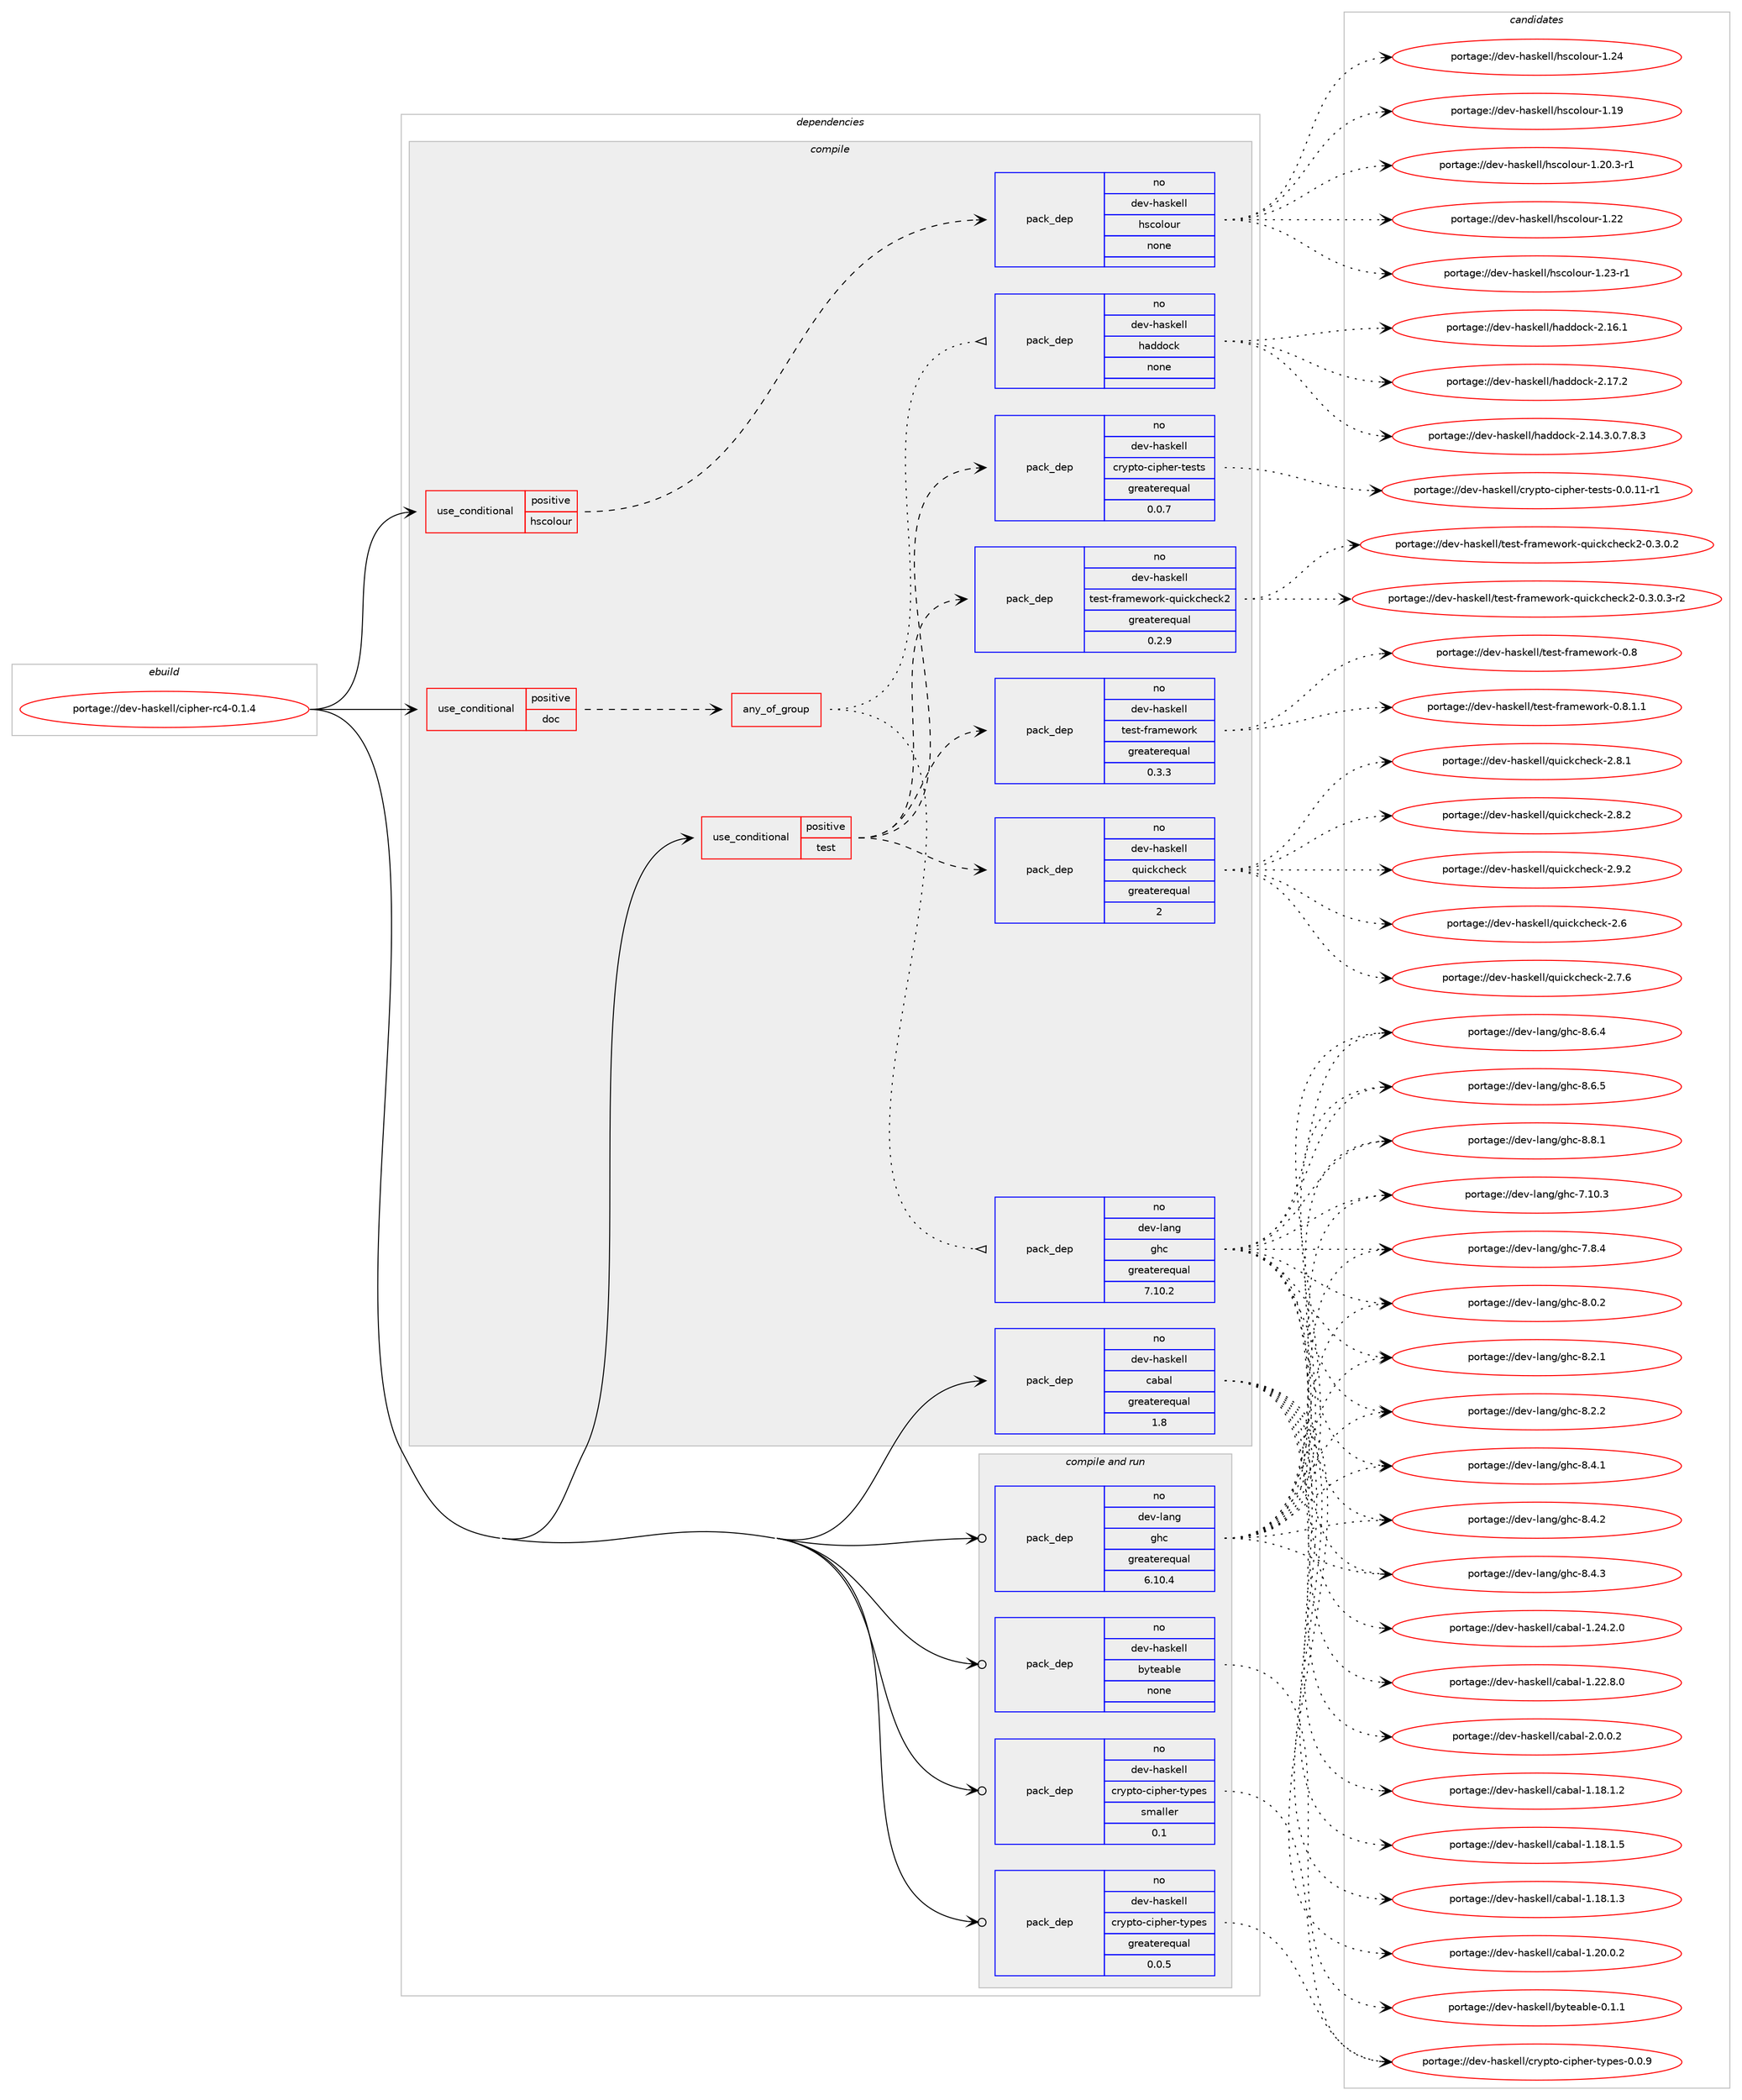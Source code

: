 digraph prolog {

# *************
# Graph options
# *************

newrank=true;
concentrate=true;
compound=true;
graph [rankdir=LR,fontname=Helvetica,fontsize=10,ranksep=1.5];#, ranksep=2.5, nodesep=0.2];
edge  [arrowhead=vee];
node  [fontname=Helvetica,fontsize=10];

# **********
# The ebuild
# **********

subgraph cluster_leftcol {
color=gray;
rank=same;
label=<<i>ebuild</i>>;
id [label="portage://dev-haskell/cipher-rc4-0.1.4", color=red, width=4, href="../dev-haskell/cipher-rc4-0.1.4.svg"];
}

# ****************
# The dependencies
# ****************

subgraph cluster_midcol {
color=gray;
label=<<i>dependencies</i>>;
subgraph cluster_compile {
fillcolor="#eeeeee";
style=filled;
label=<<i>compile</i>>;
subgraph cond14559 {
dependency64140 [label=<<TABLE BORDER="0" CELLBORDER="1" CELLSPACING="0" CELLPADDING="4"><TR><TD ROWSPAN="3" CELLPADDING="10">use_conditional</TD></TR><TR><TD>positive</TD></TR><TR><TD>doc</TD></TR></TABLE>>, shape=none, color=red];
subgraph any1450 {
dependency64141 [label=<<TABLE BORDER="0" CELLBORDER="1" CELLSPACING="0" CELLPADDING="4"><TR><TD CELLPADDING="10">any_of_group</TD></TR></TABLE>>, shape=none, color=red];subgraph pack48074 {
dependency64142 [label=<<TABLE BORDER="0" CELLBORDER="1" CELLSPACING="0" CELLPADDING="4" WIDTH="220"><TR><TD ROWSPAN="6" CELLPADDING="30">pack_dep</TD></TR><TR><TD WIDTH="110">no</TD></TR><TR><TD>dev-haskell</TD></TR><TR><TD>haddock</TD></TR><TR><TD>none</TD></TR><TR><TD></TD></TR></TABLE>>, shape=none, color=blue];
}
dependency64141:e -> dependency64142:w [weight=20,style="dotted",arrowhead="oinv"];
subgraph pack48075 {
dependency64143 [label=<<TABLE BORDER="0" CELLBORDER="1" CELLSPACING="0" CELLPADDING="4" WIDTH="220"><TR><TD ROWSPAN="6" CELLPADDING="30">pack_dep</TD></TR><TR><TD WIDTH="110">no</TD></TR><TR><TD>dev-lang</TD></TR><TR><TD>ghc</TD></TR><TR><TD>greaterequal</TD></TR><TR><TD>7.10.2</TD></TR></TABLE>>, shape=none, color=blue];
}
dependency64141:e -> dependency64143:w [weight=20,style="dotted",arrowhead="oinv"];
}
dependency64140:e -> dependency64141:w [weight=20,style="dashed",arrowhead="vee"];
}
id:e -> dependency64140:w [weight=20,style="solid",arrowhead="vee"];
subgraph cond14560 {
dependency64144 [label=<<TABLE BORDER="0" CELLBORDER="1" CELLSPACING="0" CELLPADDING="4"><TR><TD ROWSPAN="3" CELLPADDING="10">use_conditional</TD></TR><TR><TD>positive</TD></TR><TR><TD>hscolour</TD></TR></TABLE>>, shape=none, color=red];
subgraph pack48076 {
dependency64145 [label=<<TABLE BORDER="0" CELLBORDER="1" CELLSPACING="0" CELLPADDING="4" WIDTH="220"><TR><TD ROWSPAN="6" CELLPADDING="30">pack_dep</TD></TR><TR><TD WIDTH="110">no</TD></TR><TR><TD>dev-haskell</TD></TR><TR><TD>hscolour</TD></TR><TR><TD>none</TD></TR><TR><TD></TD></TR></TABLE>>, shape=none, color=blue];
}
dependency64144:e -> dependency64145:w [weight=20,style="dashed",arrowhead="vee"];
}
id:e -> dependency64144:w [weight=20,style="solid",arrowhead="vee"];
subgraph cond14561 {
dependency64146 [label=<<TABLE BORDER="0" CELLBORDER="1" CELLSPACING="0" CELLPADDING="4"><TR><TD ROWSPAN="3" CELLPADDING="10">use_conditional</TD></TR><TR><TD>positive</TD></TR><TR><TD>test</TD></TR></TABLE>>, shape=none, color=red];
subgraph pack48077 {
dependency64147 [label=<<TABLE BORDER="0" CELLBORDER="1" CELLSPACING="0" CELLPADDING="4" WIDTH="220"><TR><TD ROWSPAN="6" CELLPADDING="30">pack_dep</TD></TR><TR><TD WIDTH="110">no</TD></TR><TR><TD>dev-haskell</TD></TR><TR><TD>crypto-cipher-tests</TD></TR><TR><TD>greaterequal</TD></TR><TR><TD>0.0.7</TD></TR></TABLE>>, shape=none, color=blue];
}
dependency64146:e -> dependency64147:w [weight=20,style="dashed",arrowhead="vee"];
subgraph pack48078 {
dependency64148 [label=<<TABLE BORDER="0" CELLBORDER="1" CELLSPACING="0" CELLPADDING="4" WIDTH="220"><TR><TD ROWSPAN="6" CELLPADDING="30">pack_dep</TD></TR><TR><TD WIDTH="110">no</TD></TR><TR><TD>dev-haskell</TD></TR><TR><TD>quickcheck</TD></TR><TR><TD>greaterequal</TD></TR><TR><TD>2</TD></TR></TABLE>>, shape=none, color=blue];
}
dependency64146:e -> dependency64148:w [weight=20,style="dashed",arrowhead="vee"];
subgraph pack48079 {
dependency64149 [label=<<TABLE BORDER="0" CELLBORDER="1" CELLSPACING="0" CELLPADDING="4" WIDTH="220"><TR><TD ROWSPAN="6" CELLPADDING="30">pack_dep</TD></TR><TR><TD WIDTH="110">no</TD></TR><TR><TD>dev-haskell</TD></TR><TR><TD>test-framework</TD></TR><TR><TD>greaterequal</TD></TR><TR><TD>0.3.3</TD></TR></TABLE>>, shape=none, color=blue];
}
dependency64146:e -> dependency64149:w [weight=20,style="dashed",arrowhead="vee"];
subgraph pack48080 {
dependency64150 [label=<<TABLE BORDER="0" CELLBORDER="1" CELLSPACING="0" CELLPADDING="4" WIDTH="220"><TR><TD ROWSPAN="6" CELLPADDING="30">pack_dep</TD></TR><TR><TD WIDTH="110">no</TD></TR><TR><TD>dev-haskell</TD></TR><TR><TD>test-framework-quickcheck2</TD></TR><TR><TD>greaterequal</TD></TR><TR><TD>0.2.9</TD></TR></TABLE>>, shape=none, color=blue];
}
dependency64146:e -> dependency64150:w [weight=20,style="dashed",arrowhead="vee"];
}
id:e -> dependency64146:w [weight=20,style="solid",arrowhead="vee"];
subgraph pack48081 {
dependency64151 [label=<<TABLE BORDER="0" CELLBORDER="1" CELLSPACING="0" CELLPADDING="4" WIDTH="220"><TR><TD ROWSPAN="6" CELLPADDING="30">pack_dep</TD></TR><TR><TD WIDTH="110">no</TD></TR><TR><TD>dev-haskell</TD></TR><TR><TD>cabal</TD></TR><TR><TD>greaterequal</TD></TR><TR><TD>1.8</TD></TR></TABLE>>, shape=none, color=blue];
}
id:e -> dependency64151:w [weight=20,style="solid",arrowhead="vee"];
}
subgraph cluster_compileandrun {
fillcolor="#eeeeee";
style=filled;
label=<<i>compile and run</i>>;
subgraph pack48082 {
dependency64152 [label=<<TABLE BORDER="0" CELLBORDER="1" CELLSPACING="0" CELLPADDING="4" WIDTH="220"><TR><TD ROWSPAN="6" CELLPADDING="30">pack_dep</TD></TR><TR><TD WIDTH="110">no</TD></TR><TR><TD>dev-haskell</TD></TR><TR><TD>byteable</TD></TR><TR><TD>none</TD></TR><TR><TD></TD></TR></TABLE>>, shape=none, color=blue];
}
id:e -> dependency64152:w [weight=20,style="solid",arrowhead="odotvee"];
subgraph pack48083 {
dependency64153 [label=<<TABLE BORDER="0" CELLBORDER="1" CELLSPACING="0" CELLPADDING="4" WIDTH="220"><TR><TD ROWSPAN="6" CELLPADDING="30">pack_dep</TD></TR><TR><TD WIDTH="110">no</TD></TR><TR><TD>dev-haskell</TD></TR><TR><TD>crypto-cipher-types</TD></TR><TR><TD>greaterequal</TD></TR><TR><TD>0.0.5</TD></TR></TABLE>>, shape=none, color=blue];
}
id:e -> dependency64153:w [weight=20,style="solid",arrowhead="odotvee"];
subgraph pack48084 {
dependency64154 [label=<<TABLE BORDER="0" CELLBORDER="1" CELLSPACING="0" CELLPADDING="4" WIDTH="220"><TR><TD ROWSPAN="6" CELLPADDING="30">pack_dep</TD></TR><TR><TD WIDTH="110">no</TD></TR><TR><TD>dev-haskell</TD></TR><TR><TD>crypto-cipher-types</TD></TR><TR><TD>smaller</TD></TR><TR><TD>0.1</TD></TR></TABLE>>, shape=none, color=blue];
}
id:e -> dependency64154:w [weight=20,style="solid",arrowhead="odotvee"];
subgraph pack48085 {
dependency64155 [label=<<TABLE BORDER="0" CELLBORDER="1" CELLSPACING="0" CELLPADDING="4" WIDTH="220"><TR><TD ROWSPAN="6" CELLPADDING="30">pack_dep</TD></TR><TR><TD WIDTH="110">no</TD></TR><TR><TD>dev-lang</TD></TR><TR><TD>ghc</TD></TR><TR><TD>greaterequal</TD></TR><TR><TD>6.10.4</TD></TR></TABLE>>, shape=none, color=blue];
}
id:e -> dependency64155:w [weight=20,style="solid",arrowhead="odotvee"];
}
subgraph cluster_run {
fillcolor="#eeeeee";
style=filled;
label=<<i>run</i>>;
}
}

# **************
# The candidates
# **************

subgraph cluster_choices {
rank=same;
color=gray;
label=<<i>candidates</i>>;

subgraph choice48074 {
color=black;
nodesep=1;
choiceportage1001011184510497115107101108108471049710010011199107455046495246514648465546564651 [label="portage://dev-haskell/haddock-2.14.3.0.7.8.3", color=red, width=4,href="../dev-haskell/haddock-2.14.3.0.7.8.3.svg"];
choiceportage100101118451049711510710110810847104971001001119910745504649544649 [label="portage://dev-haskell/haddock-2.16.1", color=red, width=4,href="../dev-haskell/haddock-2.16.1.svg"];
choiceportage100101118451049711510710110810847104971001001119910745504649554650 [label="portage://dev-haskell/haddock-2.17.2", color=red, width=4,href="../dev-haskell/haddock-2.17.2.svg"];
dependency64142:e -> choiceportage1001011184510497115107101108108471049710010011199107455046495246514648465546564651:w [style=dotted,weight="100"];
dependency64142:e -> choiceportage100101118451049711510710110810847104971001001119910745504649544649:w [style=dotted,weight="100"];
dependency64142:e -> choiceportage100101118451049711510710110810847104971001001119910745504649554650:w [style=dotted,weight="100"];
}
subgraph choice48075 {
color=black;
nodesep=1;
choiceportage1001011184510897110103471031049945554649484651 [label="portage://dev-lang/ghc-7.10.3", color=red, width=4,href="../dev-lang/ghc-7.10.3.svg"];
choiceportage10010111845108971101034710310499455546564652 [label="portage://dev-lang/ghc-7.8.4", color=red, width=4,href="../dev-lang/ghc-7.8.4.svg"];
choiceportage10010111845108971101034710310499455646484650 [label="portage://dev-lang/ghc-8.0.2", color=red, width=4,href="../dev-lang/ghc-8.0.2.svg"];
choiceportage10010111845108971101034710310499455646504649 [label="portage://dev-lang/ghc-8.2.1", color=red, width=4,href="../dev-lang/ghc-8.2.1.svg"];
choiceportage10010111845108971101034710310499455646504650 [label="portage://dev-lang/ghc-8.2.2", color=red, width=4,href="../dev-lang/ghc-8.2.2.svg"];
choiceportage10010111845108971101034710310499455646524649 [label="portage://dev-lang/ghc-8.4.1", color=red, width=4,href="../dev-lang/ghc-8.4.1.svg"];
choiceportage10010111845108971101034710310499455646524650 [label="portage://dev-lang/ghc-8.4.2", color=red, width=4,href="../dev-lang/ghc-8.4.2.svg"];
choiceportage10010111845108971101034710310499455646524651 [label="portage://dev-lang/ghc-8.4.3", color=red, width=4,href="../dev-lang/ghc-8.4.3.svg"];
choiceportage10010111845108971101034710310499455646544652 [label="portage://dev-lang/ghc-8.6.4", color=red, width=4,href="../dev-lang/ghc-8.6.4.svg"];
choiceportage10010111845108971101034710310499455646544653 [label="portage://dev-lang/ghc-8.6.5", color=red, width=4,href="../dev-lang/ghc-8.6.5.svg"];
choiceportage10010111845108971101034710310499455646564649 [label="portage://dev-lang/ghc-8.8.1", color=red, width=4,href="../dev-lang/ghc-8.8.1.svg"];
dependency64143:e -> choiceportage1001011184510897110103471031049945554649484651:w [style=dotted,weight="100"];
dependency64143:e -> choiceportage10010111845108971101034710310499455546564652:w [style=dotted,weight="100"];
dependency64143:e -> choiceportage10010111845108971101034710310499455646484650:w [style=dotted,weight="100"];
dependency64143:e -> choiceportage10010111845108971101034710310499455646504649:w [style=dotted,weight="100"];
dependency64143:e -> choiceportage10010111845108971101034710310499455646504650:w [style=dotted,weight="100"];
dependency64143:e -> choiceportage10010111845108971101034710310499455646524649:w [style=dotted,weight="100"];
dependency64143:e -> choiceportage10010111845108971101034710310499455646524650:w [style=dotted,weight="100"];
dependency64143:e -> choiceportage10010111845108971101034710310499455646524651:w [style=dotted,weight="100"];
dependency64143:e -> choiceportage10010111845108971101034710310499455646544652:w [style=dotted,weight="100"];
dependency64143:e -> choiceportage10010111845108971101034710310499455646544653:w [style=dotted,weight="100"];
dependency64143:e -> choiceportage10010111845108971101034710310499455646564649:w [style=dotted,weight="100"];
}
subgraph choice48076 {
color=black;
nodesep=1;
choiceportage100101118451049711510710110810847104115991111081111171144549464957 [label="portage://dev-haskell/hscolour-1.19", color=red, width=4,href="../dev-haskell/hscolour-1.19.svg"];
choiceportage10010111845104971151071011081084710411599111108111117114454946504846514511449 [label="portage://dev-haskell/hscolour-1.20.3-r1", color=red, width=4,href="../dev-haskell/hscolour-1.20.3-r1.svg"];
choiceportage100101118451049711510710110810847104115991111081111171144549465050 [label="portage://dev-haskell/hscolour-1.22", color=red, width=4,href="../dev-haskell/hscolour-1.22.svg"];
choiceportage1001011184510497115107101108108471041159911110811111711445494650514511449 [label="portage://dev-haskell/hscolour-1.23-r1", color=red, width=4,href="../dev-haskell/hscolour-1.23-r1.svg"];
choiceportage100101118451049711510710110810847104115991111081111171144549465052 [label="portage://dev-haskell/hscolour-1.24", color=red, width=4,href="../dev-haskell/hscolour-1.24.svg"];
dependency64145:e -> choiceportage100101118451049711510710110810847104115991111081111171144549464957:w [style=dotted,weight="100"];
dependency64145:e -> choiceportage10010111845104971151071011081084710411599111108111117114454946504846514511449:w [style=dotted,weight="100"];
dependency64145:e -> choiceportage100101118451049711510710110810847104115991111081111171144549465050:w [style=dotted,weight="100"];
dependency64145:e -> choiceportage1001011184510497115107101108108471041159911110811111711445494650514511449:w [style=dotted,weight="100"];
dependency64145:e -> choiceportage100101118451049711510710110810847104115991111081111171144549465052:w [style=dotted,weight="100"];
}
subgraph choice48077 {
color=black;
nodesep=1;
choiceportage10010111845104971151071011081084799114121112116111459910511210410111445116101115116115454846484649494511449 [label="portage://dev-haskell/crypto-cipher-tests-0.0.11-r1", color=red, width=4,href="../dev-haskell/crypto-cipher-tests-0.0.11-r1.svg"];
dependency64147:e -> choiceportage10010111845104971151071011081084799114121112116111459910511210410111445116101115116115454846484649494511449:w [style=dotted,weight="100"];
}
subgraph choice48078 {
color=black;
nodesep=1;
choiceportage10010111845104971151071011081084711311710599107991041019910745504654 [label="portage://dev-haskell/quickcheck-2.6", color=red, width=4,href="../dev-haskell/quickcheck-2.6.svg"];
choiceportage100101118451049711510710110810847113117105991079910410199107455046554654 [label="portage://dev-haskell/quickcheck-2.7.6", color=red, width=4,href="../dev-haskell/quickcheck-2.7.6.svg"];
choiceportage100101118451049711510710110810847113117105991079910410199107455046564649 [label="portage://dev-haskell/quickcheck-2.8.1", color=red, width=4,href="../dev-haskell/quickcheck-2.8.1.svg"];
choiceportage100101118451049711510710110810847113117105991079910410199107455046564650 [label="portage://dev-haskell/quickcheck-2.8.2", color=red, width=4,href="../dev-haskell/quickcheck-2.8.2.svg"];
choiceportage100101118451049711510710110810847113117105991079910410199107455046574650 [label="portage://dev-haskell/quickcheck-2.9.2", color=red, width=4,href="../dev-haskell/quickcheck-2.9.2.svg"];
dependency64148:e -> choiceportage10010111845104971151071011081084711311710599107991041019910745504654:w [style=dotted,weight="100"];
dependency64148:e -> choiceportage100101118451049711510710110810847113117105991079910410199107455046554654:w [style=dotted,weight="100"];
dependency64148:e -> choiceportage100101118451049711510710110810847113117105991079910410199107455046564649:w [style=dotted,weight="100"];
dependency64148:e -> choiceportage100101118451049711510710110810847113117105991079910410199107455046564650:w [style=dotted,weight="100"];
dependency64148:e -> choiceportage100101118451049711510710110810847113117105991079910410199107455046574650:w [style=dotted,weight="100"];
}
subgraph choice48079 {
color=black;
nodesep=1;
choiceportage100101118451049711510710110810847116101115116451021149710910111911111410745484656 [label="portage://dev-haskell/test-framework-0.8", color=red, width=4,href="../dev-haskell/test-framework-0.8.svg"];
choiceportage10010111845104971151071011081084711610111511645102114971091011191111141074548465646494649 [label="portage://dev-haskell/test-framework-0.8.1.1", color=red, width=4,href="../dev-haskell/test-framework-0.8.1.1.svg"];
dependency64149:e -> choiceportage100101118451049711510710110810847116101115116451021149710910111911111410745484656:w [style=dotted,weight="100"];
dependency64149:e -> choiceportage10010111845104971151071011081084711610111511645102114971091011191111141074548465646494649:w [style=dotted,weight="100"];
}
subgraph choice48080 {
color=black;
nodesep=1;
choiceportage100101118451049711510710110810847116101115116451021149710910111911111410745113117105991079910410199107504548465146484650 [label="portage://dev-haskell/test-framework-quickcheck2-0.3.0.2", color=red, width=4,href="../dev-haskell/test-framework-quickcheck2-0.3.0.2.svg"];
choiceportage1001011184510497115107101108108471161011151164510211497109101119111114107451131171059910799104101991075045484651464846514511450 [label="portage://dev-haskell/test-framework-quickcheck2-0.3.0.3-r2", color=red, width=4,href="../dev-haskell/test-framework-quickcheck2-0.3.0.3-r2.svg"];
dependency64150:e -> choiceportage100101118451049711510710110810847116101115116451021149710910111911111410745113117105991079910410199107504548465146484650:w [style=dotted,weight="100"];
dependency64150:e -> choiceportage1001011184510497115107101108108471161011151164510211497109101119111114107451131171059910799104101991075045484651464846514511450:w [style=dotted,weight="100"];
}
subgraph choice48081 {
color=black;
nodesep=1;
choiceportage10010111845104971151071011081084799979897108454946495646494650 [label="portage://dev-haskell/cabal-1.18.1.2", color=red, width=4,href="../dev-haskell/cabal-1.18.1.2.svg"];
choiceportage10010111845104971151071011081084799979897108454946495646494651 [label="portage://dev-haskell/cabal-1.18.1.3", color=red, width=4,href="../dev-haskell/cabal-1.18.1.3.svg"];
choiceportage10010111845104971151071011081084799979897108454946495646494653 [label="portage://dev-haskell/cabal-1.18.1.5", color=red, width=4,href="../dev-haskell/cabal-1.18.1.5.svg"];
choiceportage10010111845104971151071011081084799979897108454946504846484650 [label="portage://dev-haskell/cabal-1.20.0.2", color=red, width=4,href="../dev-haskell/cabal-1.20.0.2.svg"];
choiceportage10010111845104971151071011081084799979897108454946505046564648 [label="portage://dev-haskell/cabal-1.22.8.0", color=red, width=4,href="../dev-haskell/cabal-1.22.8.0.svg"];
choiceportage10010111845104971151071011081084799979897108454946505246504648 [label="portage://dev-haskell/cabal-1.24.2.0", color=red, width=4,href="../dev-haskell/cabal-1.24.2.0.svg"];
choiceportage100101118451049711510710110810847999798971084550464846484650 [label="portage://dev-haskell/cabal-2.0.0.2", color=red, width=4,href="../dev-haskell/cabal-2.0.0.2.svg"];
dependency64151:e -> choiceportage10010111845104971151071011081084799979897108454946495646494650:w [style=dotted,weight="100"];
dependency64151:e -> choiceportage10010111845104971151071011081084799979897108454946495646494651:w [style=dotted,weight="100"];
dependency64151:e -> choiceportage10010111845104971151071011081084799979897108454946495646494653:w [style=dotted,weight="100"];
dependency64151:e -> choiceportage10010111845104971151071011081084799979897108454946504846484650:w [style=dotted,weight="100"];
dependency64151:e -> choiceportage10010111845104971151071011081084799979897108454946505046564648:w [style=dotted,weight="100"];
dependency64151:e -> choiceportage10010111845104971151071011081084799979897108454946505246504648:w [style=dotted,weight="100"];
dependency64151:e -> choiceportage100101118451049711510710110810847999798971084550464846484650:w [style=dotted,weight="100"];
}
subgraph choice48082 {
color=black;
nodesep=1;
choiceportage100101118451049711510710110810847981211161019798108101454846494649 [label="portage://dev-haskell/byteable-0.1.1", color=red, width=4,href="../dev-haskell/byteable-0.1.1.svg"];
dependency64152:e -> choiceportage100101118451049711510710110810847981211161019798108101454846494649:w [style=dotted,weight="100"];
}
subgraph choice48083 {
color=black;
nodesep=1;
choiceportage10010111845104971151071011081084799114121112116111459910511210410111445116121112101115454846484657 [label="portage://dev-haskell/crypto-cipher-types-0.0.9", color=red, width=4,href="../dev-haskell/crypto-cipher-types-0.0.9.svg"];
dependency64153:e -> choiceportage10010111845104971151071011081084799114121112116111459910511210410111445116121112101115454846484657:w [style=dotted,weight="100"];
}
subgraph choice48084 {
color=black;
nodesep=1;
choiceportage10010111845104971151071011081084799114121112116111459910511210410111445116121112101115454846484657 [label="portage://dev-haskell/crypto-cipher-types-0.0.9", color=red, width=4,href="../dev-haskell/crypto-cipher-types-0.0.9.svg"];
dependency64154:e -> choiceportage10010111845104971151071011081084799114121112116111459910511210410111445116121112101115454846484657:w [style=dotted,weight="100"];
}
subgraph choice48085 {
color=black;
nodesep=1;
choiceportage1001011184510897110103471031049945554649484651 [label="portage://dev-lang/ghc-7.10.3", color=red, width=4,href="../dev-lang/ghc-7.10.3.svg"];
choiceportage10010111845108971101034710310499455546564652 [label="portage://dev-lang/ghc-7.8.4", color=red, width=4,href="../dev-lang/ghc-7.8.4.svg"];
choiceportage10010111845108971101034710310499455646484650 [label="portage://dev-lang/ghc-8.0.2", color=red, width=4,href="../dev-lang/ghc-8.0.2.svg"];
choiceportage10010111845108971101034710310499455646504649 [label="portage://dev-lang/ghc-8.2.1", color=red, width=4,href="../dev-lang/ghc-8.2.1.svg"];
choiceportage10010111845108971101034710310499455646504650 [label="portage://dev-lang/ghc-8.2.2", color=red, width=4,href="../dev-lang/ghc-8.2.2.svg"];
choiceportage10010111845108971101034710310499455646524649 [label="portage://dev-lang/ghc-8.4.1", color=red, width=4,href="../dev-lang/ghc-8.4.1.svg"];
choiceportage10010111845108971101034710310499455646524650 [label="portage://dev-lang/ghc-8.4.2", color=red, width=4,href="../dev-lang/ghc-8.4.2.svg"];
choiceportage10010111845108971101034710310499455646524651 [label="portage://dev-lang/ghc-8.4.3", color=red, width=4,href="../dev-lang/ghc-8.4.3.svg"];
choiceportage10010111845108971101034710310499455646544652 [label="portage://dev-lang/ghc-8.6.4", color=red, width=4,href="../dev-lang/ghc-8.6.4.svg"];
choiceportage10010111845108971101034710310499455646544653 [label="portage://dev-lang/ghc-8.6.5", color=red, width=4,href="../dev-lang/ghc-8.6.5.svg"];
choiceportage10010111845108971101034710310499455646564649 [label="portage://dev-lang/ghc-8.8.1", color=red, width=4,href="../dev-lang/ghc-8.8.1.svg"];
dependency64155:e -> choiceportage1001011184510897110103471031049945554649484651:w [style=dotted,weight="100"];
dependency64155:e -> choiceportage10010111845108971101034710310499455546564652:w [style=dotted,weight="100"];
dependency64155:e -> choiceportage10010111845108971101034710310499455646484650:w [style=dotted,weight="100"];
dependency64155:e -> choiceportage10010111845108971101034710310499455646504649:w [style=dotted,weight="100"];
dependency64155:e -> choiceportage10010111845108971101034710310499455646504650:w [style=dotted,weight="100"];
dependency64155:e -> choiceportage10010111845108971101034710310499455646524649:w [style=dotted,weight="100"];
dependency64155:e -> choiceportage10010111845108971101034710310499455646524650:w [style=dotted,weight="100"];
dependency64155:e -> choiceportage10010111845108971101034710310499455646524651:w [style=dotted,weight="100"];
dependency64155:e -> choiceportage10010111845108971101034710310499455646544652:w [style=dotted,weight="100"];
dependency64155:e -> choiceportage10010111845108971101034710310499455646544653:w [style=dotted,weight="100"];
dependency64155:e -> choiceportage10010111845108971101034710310499455646564649:w [style=dotted,weight="100"];
}
}

}
